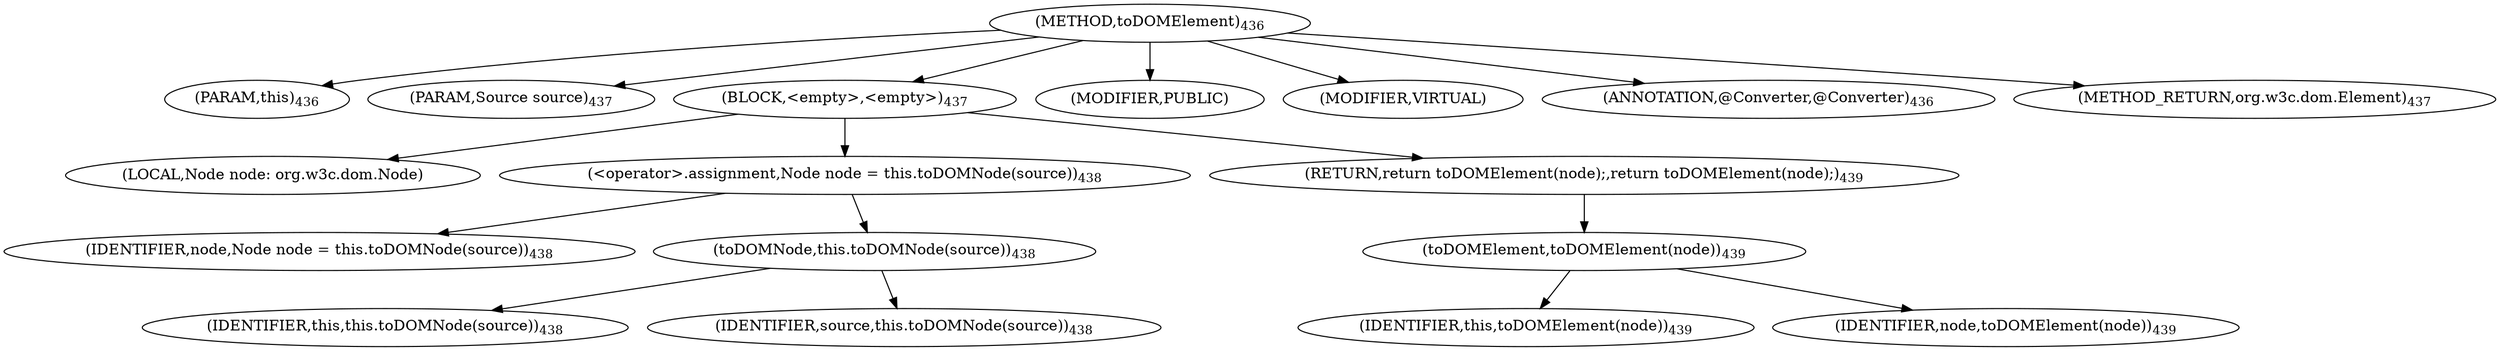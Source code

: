 digraph "toDOMElement" {  
"1088" [label = <(METHOD,toDOMElement)<SUB>436</SUB>> ]
"64" [label = <(PARAM,this)<SUB>436</SUB>> ]
"1089" [label = <(PARAM,Source source)<SUB>437</SUB>> ]
"1090" [label = <(BLOCK,&lt;empty&gt;,&lt;empty&gt;)<SUB>437</SUB>> ]
"1091" [label = <(LOCAL,Node node: org.w3c.dom.Node)> ]
"1092" [label = <(&lt;operator&gt;.assignment,Node node = this.toDOMNode(source))<SUB>438</SUB>> ]
"1093" [label = <(IDENTIFIER,node,Node node = this.toDOMNode(source))<SUB>438</SUB>> ]
"1094" [label = <(toDOMNode,this.toDOMNode(source))<SUB>438</SUB>> ]
"63" [label = <(IDENTIFIER,this,this.toDOMNode(source))<SUB>438</SUB>> ]
"1095" [label = <(IDENTIFIER,source,this.toDOMNode(source))<SUB>438</SUB>> ]
"1096" [label = <(RETURN,return toDOMElement(node);,return toDOMElement(node);)<SUB>439</SUB>> ]
"1097" [label = <(toDOMElement,toDOMElement(node))<SUB>439</SUB>> ]
"65" [label = <(IDENTIFIER,this,toDOMElement(node))<SUB>439</SUB>> ]
"1098" [label = <(IDENTIFIER,node,toDOMElement(node))<SUB>439</SUB>> ]
"1099" [label = <(MODIFIER,PUBLIC)> ]
"1100" [label = <(MODIFIER,VIRTUAL)> ]
"1101" [label = <(ANNOTATION,@Converter,@Converter)<SUB>436</SUB>> ]
"1102" [label = <(METHOD_RETURN,org.w3c.dom.Element)<SUB>437</SUB>> ]
  "1088" -> "64" 
  "1088" -> "1089" 
  "1088" -> "1090" 
  "1088" -> "1099" 
  "1088" -> "1100" 
  "1088" -> "1101" 
  "1088" -> "1102" 
  "1090" -> "1091" 
  "1090" -> "1092" 
  "1090" -> "1096" 
  "1092" -> "1093" 
  "1092" -> "1094" 
  "1094" -> "63" 
  "1094" -> "1095" 
  "1096" -> "1097" 
  "1097" -> "65" 
  "1097" -> "1098" 
}
